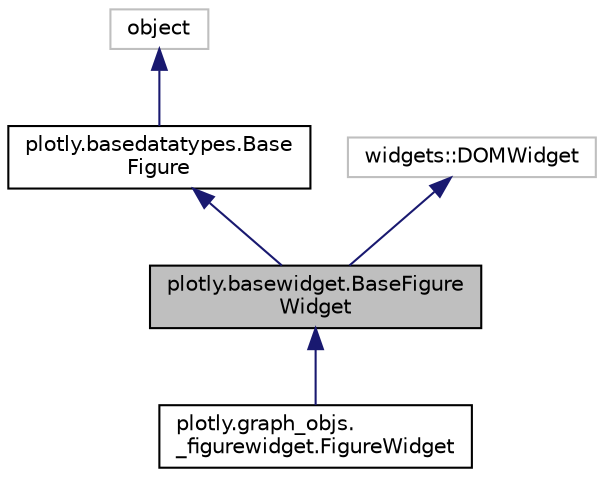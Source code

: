 digraph "plotly.basewidget.BaseFigureWidget"
{
 // LATEX_PDF_SIZE
  edge [fontname="Helvetica",fontsize="10",labelfontname="Helvetica",labelfontsize="10"];
  node [fontname="Helvetica",fontsize="10",shape=record];
  Node1 [label="plotly.basewidget.BaseFigure\lWidget",height=0.2,width=0.4,color="black", fillcolor="grey75", style="filled", fontcolor="black",tooltip=" "];
  Node2 -> Node1 [dir="back",color="midnightblue",fontsize="10",style="solid",fontname="Helvetica"];
  Node2 [label="plotly.basedatatypes.Base\lFigure",height=0.2,width=0.4,color="black", fillcolor="white", style="filled",URL="$classplotly_1_1basedatatypes_1_1_base_figure.html",tooltip=" "];
  Node3 -> Node2 [dir="back",color="midnightblue",fontsize="10",style="solid",fontname="Helvetica"];
  Node3 [label="object",height=0.2,width=0.4,color="grey75", fillcolor="white", style="filled",tooltip=" "];
  Node4 -> Node1 [dir="back",color="midnightblue",fontsize="10",style="solid",fontname="Helvetica"];
  Node4 [label="widgets::DOMWidget",height=0.2,width=0.4,color="grey75", fillcolor="white", style="filled",tooltip=" "];
  Node1 -> Node5 [dir="back",color="midnightblue",fontsize="10",style="solid",fontname="Helvetica"];
  Node5 [label="plotly.graph_objs.\l_figurewidget.FigureWidget",height=0.2,width=0.4,color="black", fillcolor="white", style="filled",URL="$classplotly_1_1graph__objs_1_1__figurewidget_1_1_figure_widget.html",tooltip=" "];
}
